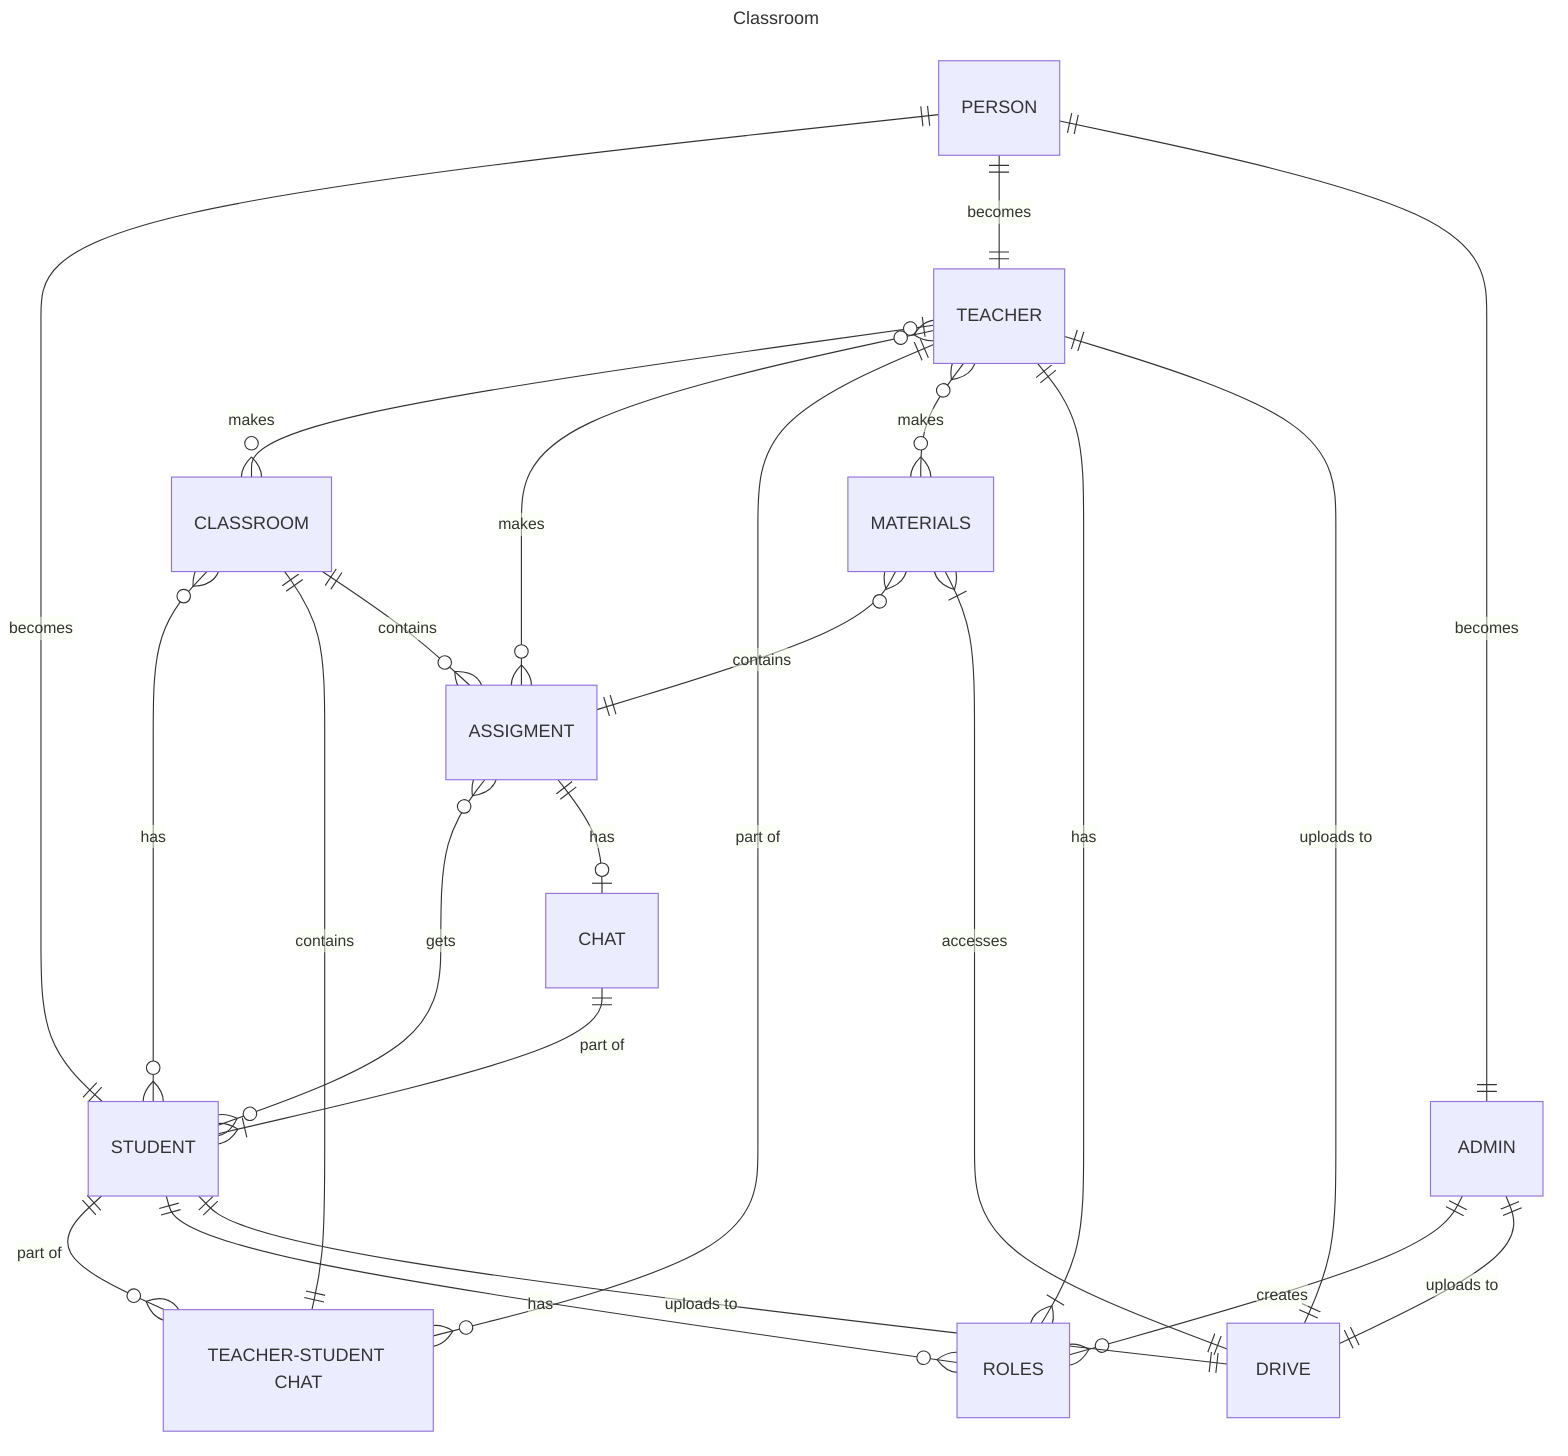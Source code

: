 ---
title: Classroom
---

erDiagram
    PERSON ||--|| STUDENT : becomes
    PERSON ||--|| TEACHER : becomes
    PERSON ||--|| ADMIN : becomes

    TEACHER |o--o{ CLASSROOM : makes
    TEACHER }o--o{ ASSIGMENT : makes
    TEACHER ||--o{ "TEACHER-STUDENT CHAT" : "part of"
    TEACHER }o--o{ MATERIALS : makes
    TEACHER ||--|{ ROLES : has

    ASSIGMENT }o--o{ STUDENT : gets

    MATERIALS }o--|| ASSIGMENT : contains
    MATERIALS }|--|| DRIVE : accesses

    CLASSROOM }o--o{ STUDENT : has
    CLASSROOM ||--|| "TEACHER-STUDENT CHAT" : contains
    CLASSROOM ||--o{ ASSIGMENT : contains

    ASSIGMENT ||--o| CHAT : has
    CHAT ||--|{ STUDENT : "part of"

    STUDENT ||--o{ "TEACHER-STUDENT CHAT" : "part of"
    STUDENT ||--o{ ROLES : has

    ADMIN ||--o{ ROLES : creates

    STUDENT ||--|| DRIVE : "uploads to"
    TEACHER ||--|| DRIVE : "uploads to"
    ADMIN ||--|| DRIVE : "uploads to"